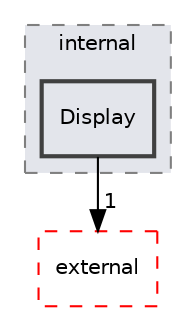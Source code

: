 digraph "C:/__PR00F__/___developing___/projects/PGE/PGE/PURE/include/internal/Display"
{
 // LATEX_PDF_SIZE
  edge [fontname="Helvetica",fontsize="10",labelfontname="Helvetica",labelfontsize="10"];
  node [fontname="Helvetica",fontsize="10",shape=record];
  compound=true
  subgraph clusterdir_6b2e83f7bfb6188e7f08cd730fe93308 {
    graph [ bgcolor="#e3e5eb", pencolor="grey50", style="filled,dashed,", label="internal", fontname="Helvetica", fontsize="10", URL="dir_6b2e83f7bfb6188e7f08cd730fe93308.html"]
  dir_0f8a2f1af7c0e25609717397ea9a801f [shape=box, label="Display", style="filled,bold,", fillcolor="#e3e5eb", color="grey25", URL="dir_0f8a2f1af7c0e25609717397ea9a801f.html"];
  }
  dir_084c3372eb33ddff2f732c4dd4944db2 [shape=box, label="external", style="dashed,", fillcolor="#e3e5eb", color="red", URL="dir_084c3372eb33ddff2f732c4dd4944db2.html"];
  dir_0f8a2f1af7c0e25609717397ea9a801f->dir_084c3372eb33ddff2f732c4dd4944db2 [headlabel="1", labeldistance=1.5 headhref="dir_000001_000004.html"];
}
